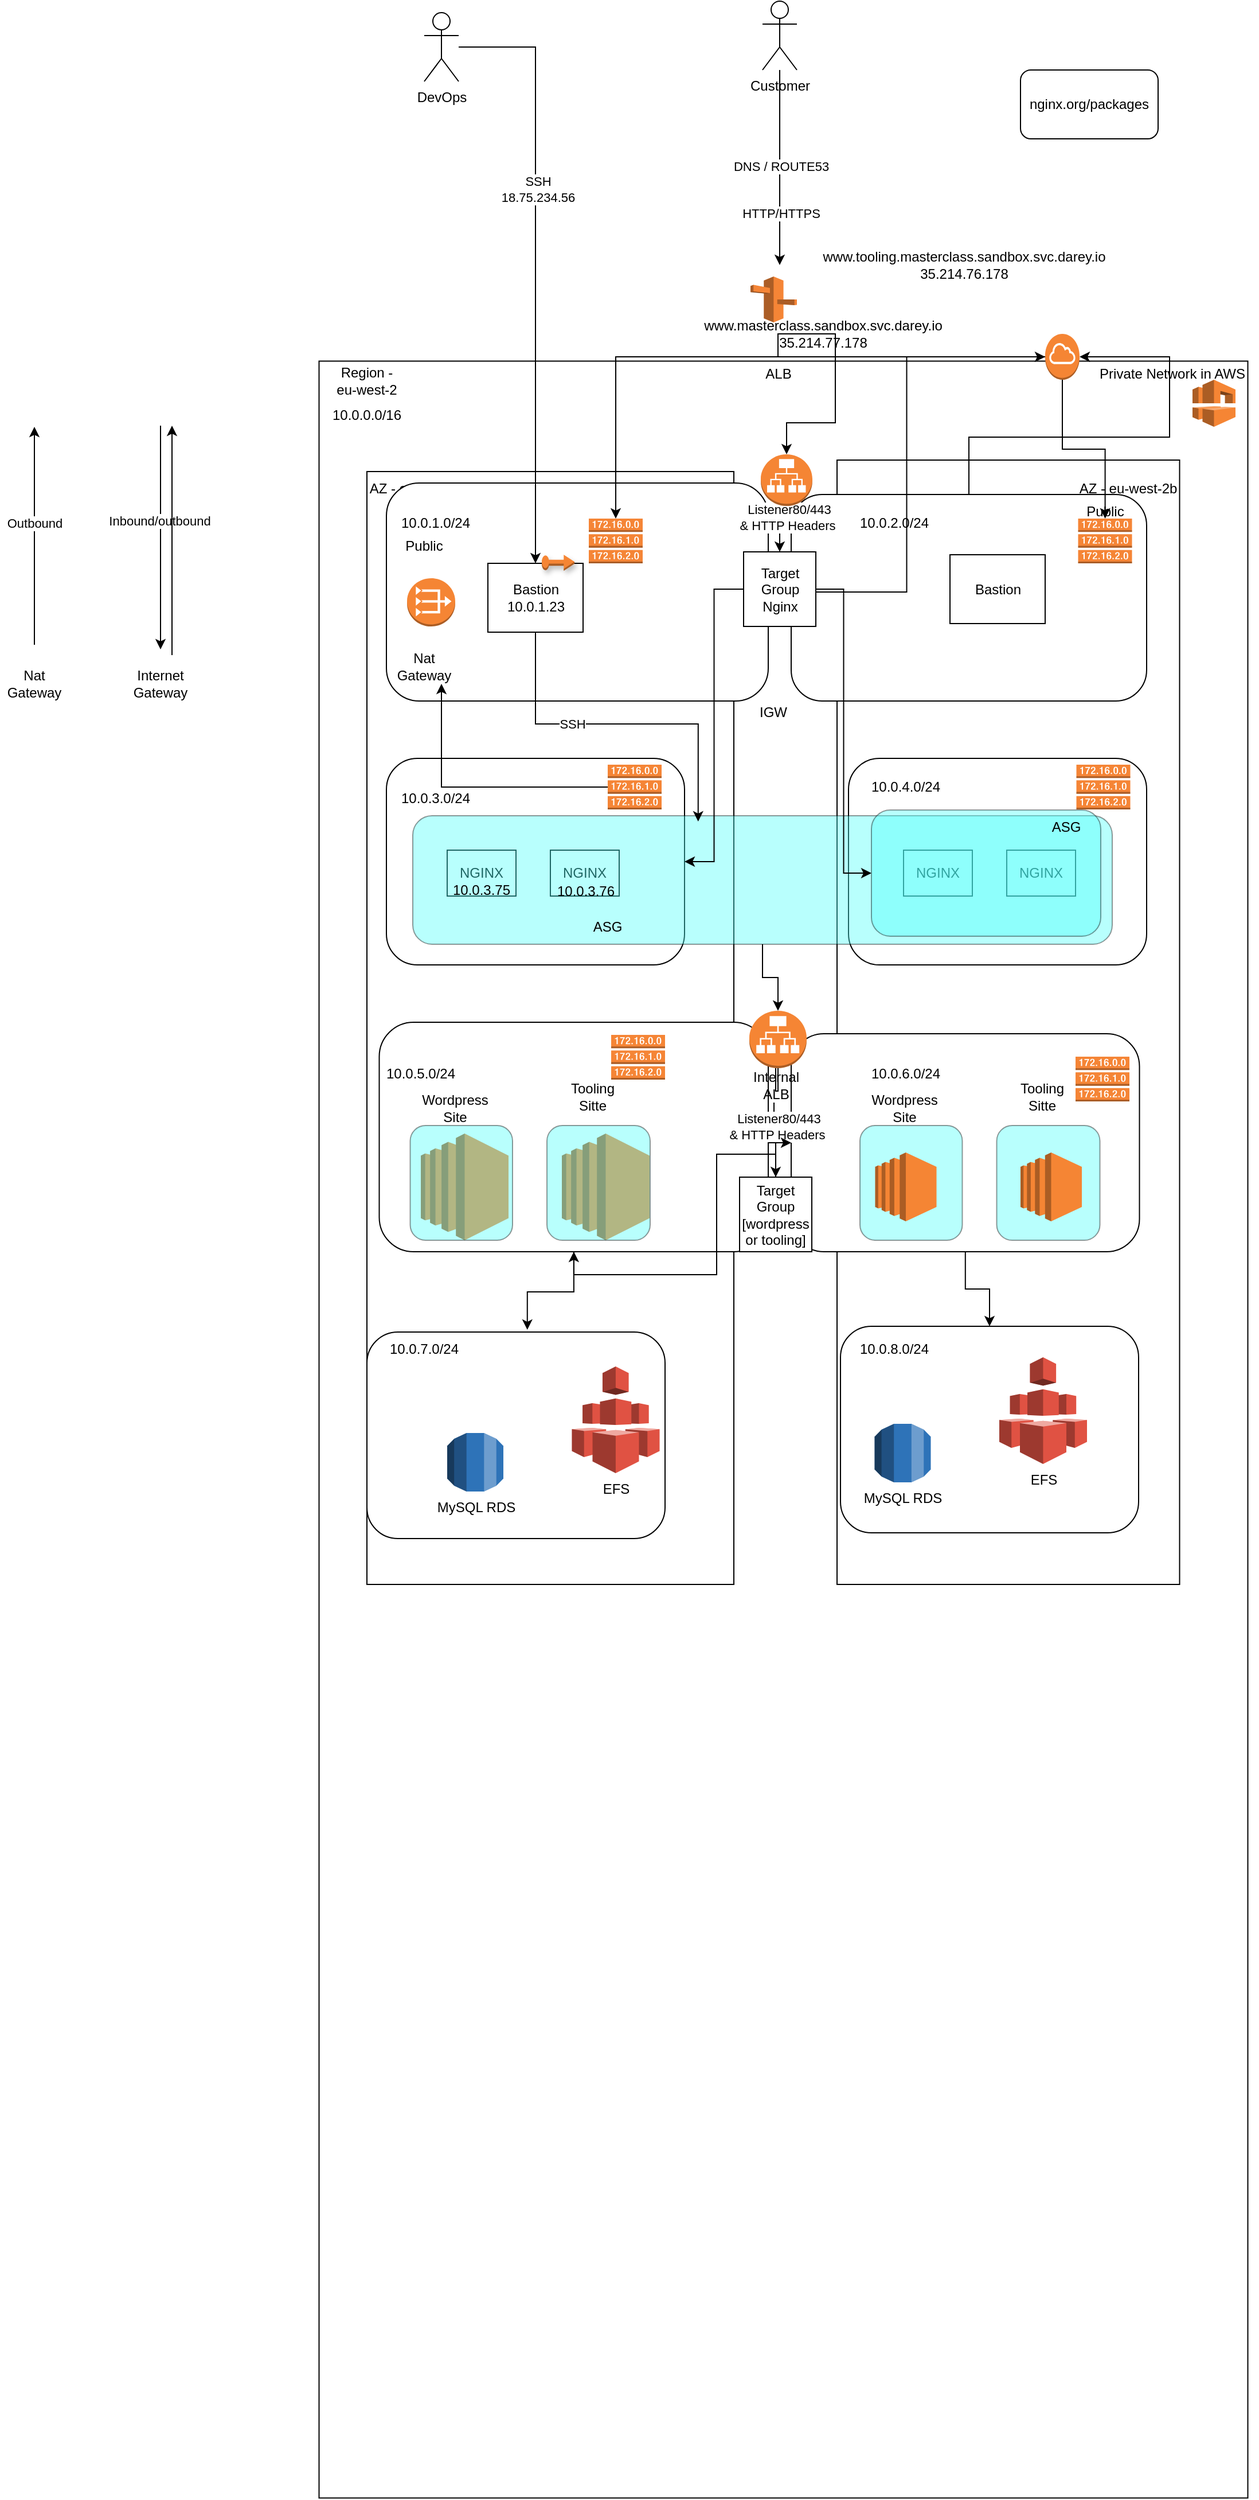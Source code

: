 <mxfile version="17.1.2" type="device"><diagram id="JI69Sy16UBji_XFjZy_T" name="Page-1"><mxGraphModel dx="2018" dy="1878" grid="1" gridSize="10" guides="1" tooltips="1" connect="1" arrows="1" fold="1" page="1" pageScale="1" pageWidth="827" pageHeight="1169" math="0" shadow="0"><root><mxCell id="0"/><mxCell id="1" parent="0"/><mxCell id="da3hAZXMNbzquWMs0aTG-2" value="" style="rounded=0;whiteSpace=wrap;html=1;rotation=-90;" parent="1" vertex="1"><mxGeometry x="-518" y="710" width="1862.5" height="810" as="geometry"/></mxCell><mxCell id="da3hAZXMNbzquWMs0aTG-3" value="" style="outlineConnect=0;dashed=0;verticalLabelPosition=bottom;verticalAlign=top;align=center;html=1;shape=mxgraph.aws3.vpc;fillColor=#F58534;gradientColor=none;" parent="1" vertex="1"><mxGeometry x="770" y="200" width="37.5" height="41" as="geometry"/></mxCell><mxCell id="da3hAZXMNbzquWMs0aTG-4" value="Private Network in AWS" style="text;html=1;strokeColor=none;fillColor=none;align=center;verticalAlign=middle;whiteSpace=wrap;rounded=0;" parent="1" vertex="1"><mxGeometry x="678" y="190" width="148.75" height="10" as="geometry"/></mxCell><mxCell id="da3hAZXMNbzquWMs0aTG-9" style="edgeStyle=orthogonalEdgeStyle;rounded=0;orthogonalLoop=1;jettySize=auto;html=1;" parent="1" source="da3hAZXMNbzquWMs0aTG-5" edge="1"><mxGeometry relative="1" as="geometry"><mxPoint x="410" y="100" as="targetPoint"/><Array as="points"><mxPoint x="410" y="20"/><mxPoint x="410" y="20"/></Array></mxGeometry></mxCell><mxCell id="da3hAZXMNbzquWMs0aTG-11" value="DNS / ROUTE53" style="edgeLabel;html=1;align=center;verticalAlign=middle;resizable=0;points=[];" parent="da3hAZXMNbzquWMs0aTG-9" vertex="1" connectable="0"><mxGeometry x="-0.012" y="1" relative="1" as="geometry"><mxPoint as="offset"/></mxGeometry></mxCell><mxCell id="da3hAZXMNbzquWMs0aTG-134" value="HTTP/HTTPS" style="edgeLabel;html=1;align=center;verticalAlign=middle;resizable=0;points=[];" parent="da3hAZXMNbzquWMs0aTG-9" vertex="1" connectable="0"><mxGeometry x="0.471" y="1" relative="1" as="geometry"><mxPoint as="offset"/></mxGeometry></mxCell><mxCell id="da3hAZXMNbzquWMs0aTG-5" value="Customer" style="shape=umlActor;verticalLabelPosition=bottom;verticalAlign=top;html=1;outlineConnect=0;" parent="1" vertex="1"><mxGeometry x="395" y="-130" width="30" height="60" as="geometry"/></mxCell><mxCell id="da3hAZXMNbzquWMs0aTG-8" value="www.masterclass.sandbox.svc.darey.io&lt;br&gt;35.214.77.178" style="text;html=1;strokeColor=none;fillColor=none;align=center;verticalAlign=middle;whiteSpace=wrap;rounded=0;" parent="1" vertex="1"><mxGeometry x="395" y="140" width="106" height="40" as="geometry"/></mxCell><mxCell id="da3hAZXMNbzquWMs0aTG-10" value="" style="outlineConnect=0;dashed=0;verticalLabelPosition=bottom;verticalAlign=top;align=center;html=1;shape=mxgraph.aws3.route_53;fillColor=#F58536;gradientColor=none;" parent="1" vertex="1"><mxGeometry x="384.5" y="110" width="40.5" height="40" as="geometry"/></mxCell><mxCell id="da3hAZXMNbzquWMs0aTG-12" value="10.0.0.0/16" style="text;html=1;strokeColor=none;fillColor=none;align=center;verticalAlign=middle;whiteSpace=wrap;rounded=0;" parent="1" vertex="1"><mxGeometry x="20" y="215.5" width="60" height="30" as="geometry"/></mxCell><mxCell id="da3hAZXMNbzquWMs0aTG-13" value="" style="rounded=0;whiteSpace=wrap;html=1;" parent="1" vertex="1"><mxGeometry x="50" y="280" width="320" height="970" as="geometry"/></mxCell><mxCell id="da3hAZXMNbzquWMs0aTG-14" value="Region - eu-west-2" style="text;html=1;strokeColor=none;fillColor=none;align=center;verticalAlign=middle;whiteSpace=wrap;rounded=0;" parent="1" vertex="1"><mxGeometry x="20" y="185.5" width="60" height="30" as="geometry"/></mxCell><mxCell id="da3hAZXMNbzquWMs0aTG-15" value="AZ - eu-west-2a" style="text;html=1;strokeColor=none;fillColor=none;align=center;verticalAlign=middle;whiteSpace=wrap;rounded=0;" parent="1" vertex="1"><mxGeometry x="50" y="280" width="90" height="30" as="geometry"/></mxCell><mxCell id="da3hAZXMNbzquWMs0aTG-16" value="" style="rounded=0;whiteSpace=wrap;html=1;" parent="1" vertex="1"><mxGeometry x="460" y="270" width="298.75" height="980" as="geometry"/></mxCell><mxCell id="da3hAZXMNbzquWMs0aTG-17" value="AZ - eu-west-2b" style="text;html=1;strokeColor=none;fillColor=none;align=center;verticalAlign=middle;whiteSpace=wrap;rounded=0;" parent="1" vertex="1"><mxGeometry x="668.75" y="280" width="90" height="30" as="geometry"/></mxCell><mxCell id="da3hAZXMNbzquWMs0aTG-25" value="" style="rounded=1;whiteSpace=wrap;html=1;" parent="1" vertex="1"><mxGeometry x="463" y="1025" width="260" height="180" as="geometry"/></mxCell><mxCell id="da3hAZXMNbzquWMs0aTG-132" style="edgeStyle=orthogonalEdgeStyle;rounded=0;orthogonalLoop=1;jettySize=auto;html=1;entryX=0.5;entryY=0;entryDx=0;entryDy=0;" parent="1" source="da3hAZXMNbzquWMs0aTG-30" target="da3hAZXMNbzquWMs0aTG-25" edge="1"><mxGeometry relative="1" as="geometry"/></mxCell><mxCell id="da3hAZXMNbzquWMs0aTG-30" value="" style="rounded=1;whiteSpace=wrap;html=1;" parent="1" vertex="1"><mxGeometry x="420" y="770" width="303.75" height="190" as="geometry"/></mxCell><mxCell id="da3hAZXMNbzquWMs0aTG-31" value="" style="rounded=1;whiteSpace=wrap;html=1;" parent="1" vertex="1"><mxGeometry x="470" y="530" width="260" height="180" as="geometry"/></mxCell><mxCell id="da3hAZXMNbzquWMs0aTG-48" style="edgeStyle=orthogonalEdgeStyle;rounded=0;orthogonalLoop=1;jettySize=auto;html=1;entryX=1;entryY=0.5;entryDx=0;entryDy=0;entryPerimeter=0;" parent="1" source="da3hAZXMNbzquWMs0aTG-32" target="da3hAZXMNbzquWMs0aTG-46" edge="1"><mxGeometry relative="1" as="geometry"/></mxCell><mxCell id="da3hAZXMNbzquWMs0aTG-32" value="" style="rounded=1;whiteSpace=wrap;html=1;" parent="1" vertex="1"><mxGeometry x="420" y="300" width="310" height="180" as="geometry"/></mxCell><mxCell id="da3hAZXMNbzquWMs0aTG-34" value="" style="rounded=1;whiteSpace=wrap;html=1;" parent="1" vertex="1"><mxGeometry x="50" y="1030" width="260" height="180" as="geometry"/></mxCell><mxCell id="da3hAZXMNbzquWMs0aTG-131" style="edgeStyle=orthogonalEdgeStyle;rounded=0;orthogonalLoop=1;jettySize=auto;html=1;entryX=0.538;entryY=-0.011;entryDx=0;entryDy=0;entryPerimeter=0;" parent="1" source="da3hAZXMNbzquWMs0aTG-35" target="da3hAZXMNbzquWMs0aTG-34" edge="1"><mxGeometry relative="1" as="geometry"/></mxCell><mxCell id="da3hAZXMNbzquWMs0aTG-35" value="" style="rounded=1;whiteSpace=wrap;html=1;" parent="1" vertex="1"><mxGeometry x="60.75" y="760" width="339.25" height="200" as="geometry"/></mxCell><mxCell id="da3hAZXMNbzquWMs0aTG-36" value="" style="rounded=1;whiteSpace=wrap;html=1;" parent="1" vertex="1"><mxGeometry x="67" y="530" width="260" height="180" as="geometry"/></mxCell><mxCell id="da3hAZXMNbzquWMs0aTG-47" style="edgeStyle=orthogonalEdgeStyle;rounded=0;orthogonalLoop=1;jettySize=auto;html=1;entryX=0;entryY=0.5;entryDx=0;entryDy=0;entryPerimeter=0;" parent="1" source="da3hAZXMNbzquWMs0aTG-37" target="da3hAZXMNbzquWMs0aTG-46" edge="1"><mxGeometry relative="1" as="geometry"/></mxCell><mxCell id="da3hAZXMNbzquWMs0aTG-37" value="" style="rounded=1;whiteSpace=wrap;html=1;" parent="1" vertex="1"><mxGeometry x="67" y="290" width="333" height="190" as="geometry"/></mxCell><mxCell id="da3hAZXMNbzquWMs0aTG-38" value="10.0.1.0/24" style="text;html=1;strokeColor=none;fillColor=none;align=center;verticalAlign=middle;whiteSpace=wrap;rounded=0;" parent="1" vertex="1"><mxGeometry x="80" y="310" width="60" height="30" as="geometry"/></mxCell><mxCell id="da3hAZXMNbzquWMs0aTG-39" value="10.0.6.0/24" style="text;html=1;strokeColor=none;fillColor=none;align=center;verticalAlign=middle;whiteSpace=wrap;rounded=0;" parent="1" vertex="1"><mxGeometry x="490" y="790" width="60" height="30" as="geometry"/></mxCell><mxCell id="da3hAZXMNbzquWMs0aTG-40" value="10.0.4.0/24" style="text;html=1;strokeColor=none;fillColor=none;align=center;verticalAlign=middle;whiteSpace=wrap;rounded=0;" parent="1" vertex="1"><mxGeometry x="490" y="540" width="60" height="30" as="geometry"/></mxCell><mxCell id="da3hAZXMNbzquWMs0aTG-41" value="10.0.2.0/24" style="text;html=1;strokeColor=none;fillColor=none;align=center;verticalAlign=middle;whiteSpace=wrap;rounded=0;" parent="1" vertex="1"><mxGeometry x="480" y="310" width="60" height="30" as="geometry"/></mxCell><mxCell id="da3hAZXMNbzquWMs0aTG-42" value="10.0.3.0/24" style="text;html=1;strokeColor=none;fillColor=none;align=center;verticalAlign=middle;whiteSpace=wrap;rounded=0;" parent="1" vertex="1"><mxGeometry x="80" y="550" width="60" height="30" as="geometry"/></mxCell><mxCell id="da3hAZXMNbzquWMs0aTG-43" value="10.0.8.0/24" style="text;html=1;strokeColor=none;fillColor=none;align=center;verticalAlign=middle;whiteSpace=wrap;rounded=0;" parent="1" vertex="1"><mxGeometry x="480" y="1030" width="60" height="30" as="geometry"/></mxCell><mxCell id="da3hAZXMNbzquWMs0aTG-44" value="10.0.7.0/24" style="text;html=1;strokeColor=none;fillColor=none;align=center;verticalAlign=middle;whiteSpace=wrap;rounded=0;" parent="1" vertex="1"><mxGeometry x="70" y="1030" width="60" height="30" as="geometry"/></mxCell><mxCell id="da3hAZXMNbzquWMs0aTG-45" value="10.0.5.0/24" style="text;html=1;strokeColor=none;fillColor=none;align=center;verticalAlign=middle;whiteSpace=wrap;rounded=0;" parent="1" vertex="1"><mxGeometry x="67" y="790" width="60" height="30" as="geometry"/></mxCell><mxCell id="da3hAZXMNbzquWMs0aTG-78" style="edgeStyle=orthogonalEdgeStyle;rounded=0;orthogonalLoop=1;jettySize=auto;html=1;" parent="1" source="da3hAZXMNbzquWMs0aTG-46" target="da3hAZXMNbzquWMs0aTG-76" edge="1"><mxGeometry relative="1" as="geometry"/></mxCell><mxCell id="da3hAZXMNbzquWMs0aTG-80" style="edgeStyle=orthogonalEdgeStyle;rounded=0;orthogonalLoop=1;jettySize=auto;html=1;" parent="1" source="da3hAZXMNbzquWMs0aTG-46" target="da3hAZXMNbzquWMs0aTG-77" edge="1"><mxGeometry relative="1" as="geometry"/></mxCell><mxCell id="da3hAZXMNbzquWMs0aTG-46" value="" style="outlineConnect=0;dashed=0;verticalLabelPosition=bottom;verticalAlign=top;align=center;html=1;shape=mxgraph.aws3.internet_gateway;fillColor=#F58534;gradientColor=none;" parent="1" vertex="1"><mxGeometry x="641.5" y="160" width="30" height="40" as="geometry"/></mxCell><mxCell id="da3hAZXMNbzquWMs0aTG-49" value="Public" style="text;html=1;strokeColor=none;fillColor=none;align=center;verticalAlign=middle;whiteSpace=wrap;rounded=0;" parent="1" vertex="1"><mxGeometry x="70" y="330" width="60" height="30" as="geometry"/></mxCell><mxCell id="da3hAZXMNbzquWMs0aTG-50" value="Public" style="text;html=1;strokeColor=none;fillColor=none;align=center;verticalAlign=middle;whiteSpace=wrap;rounded=0;" parent="1" vertex="1"><mxGeometry x="663.75" y="300" width="60" height="30" as="geometry"/></mxCell><mxCell id="da3hAZXMNbzquWMs0aTG-51" value="NGINX" style="rounded=0;whiteSpace=wrap;html=1;" parent="1" vertex="1"><mxGeometry x="120" y="610" width="60" height="40" as="geometry"/></mxCell><mxCell id="da3hAZXMNbzquWMs0aTG-52" value="NGINX" style="rounded=0;whiteSpace=wrap;html=1;" parent="1" vertex="1"><mxGeometry x="210" y="610" width="60" height="40" as="geometry"/></mxCell><mxCell id="da3hAZXMNbzquWMs0aTG-53" value="NGINX" style="rounded=0;whiteSpace=wrap;html=1;" parent="1" vertex="1"><mxGeometry x="518" y="610" width="60" height="40" as="geometry"/></mxCell><mxCell id="da3hAZXMNbzquWMs0aTG-54" value="NGINX" style="rounded=0;whiteSpace=wrap;html=1;" parent="1" vertex="1"><mxGeometry x="608" y="610" width="60" height="40" as="geometry"/></mxCell><mxCell id="da3hAZXMNbzquWMs0aTG-109" style="edgeStyle=orthogonalEdgeStyle;rounded=0;orthogonalLoop=1;jettySize=auto;html=1;" parent="1" source="da3hAZXMNbzquWMs0aTG-57" target="da3hAZXMNbzquWMs0aTG-106" edge="1"><mxGeometry relative="1" as="geometry"/></mxCell><mxCell id="da3hAZXMNbzquWMs0aTG-57" value="" style="rounded=1;whiteSpace=wrap;html=1;fillColor=#4FFFF9;opacity=40;" parent="1" vertex="1"><mxGeometry x="90" y="580" width="610" height="112" as="geometry"/></mxCell><mxCell id="da3hAZXMNbzquWMs0aTG-62" style="edgeStyle=orthogonalEdgeStyle;rounded=0;orthogonalLoop=1;jettySize=auto;html=1;" parent="1" source="da3hAZXMNbzquWMs0aTG-55" target="da3hAZXMNbzquWMs0aTG-60" edge="1"><mxGeometry relative="1" as="geometry"/></mxCell><mxCell id="da3hAZXMNbzquWMs0aTG-64" value="Listener80/443&lt;br&gt;&amp;amp; HTTP Headers&amp;nbsp;" style="edgeLabel;html=1;align=center;verticalAlign=middle;resizable=0;points=[];" parent="da3hAZXMNbzquWMs0aTG-62" vertex="1" connectable="0"><mxGeometry x="-0.56" y="2" relative="1" as="geometry"><mxPoint as="offset"/></mxGeometry></mxCell><mxCell id="da3hAZXMNbzquWMs0aTG-55" value="" style="outlineConnect=0;dashed=0;verticalLabelPosition=bottom;verticalAlign=top;align=center;html=1;shape=mxgraph.aws3.application_load_balancer;fillColor=#F58534;gradientColor=none;" parent="1" vertex="1"><mxGeometry x="393.5" y="265" width="45" height="45" as="geometry"/></mxCell><mxCell id="da3hAZXMNbzquWMs0aTG-58" value="ASG" style="text;html=1;strokeColor=none;fillColor=none;align=center;verticalAlign=middle;whiteSpace=wrap;rounded=0;opacity=40;" parent="1" vertex="1"><mxGeometry x="230" y="662" width="60" height="30" as="geometry"/></mxCell><mxCell id="da3hAZXMNbzquWMs0aTG-65" style="edgeStyle=orthogonalEdgeStyle;rounded=0;orthogonalLoop=1;jettySize=auto;html=1;entryX=1;entryY=0.5;entryDx=0;entryDy=0;" parent="1" source="da3hAZXMNbzquWMs0aTG-60" target="da3hAZXMNbzquWMs0aTG-36" edge="1"><mxGeometry relative="1" as="geometry"/></mxCell><mxCell id="da3hAZXMNbzquWMs0aTG-68" style="edgeStyle=orthogonalEdgeStyle;rounded=0;orthogonalLoop=1;jettySize=auto;html=1;entryX=0;entryY=0.5;entryDx=0;entryDy=0;" parent="1" source="da3hAZXMNbzquWMs0aTG-60" target="da3hAZXMNbzquWMs0aTG-66" edge="1"><mxGeometry relative="1" as="geometry"/></mxCell><mxCell id="da3hAZXMNbzquWMs0aTG-60" value="Target Group Nginx" style="rounded=0;whiteSpace=wrap;html=1;fillColor=#FFFFFF;" parent="1" vertex="1"><mxGeometry x="378.5" y="350" width="63" height="65" as="geometry"/></mxCell><mxCell id="nbZJXZsdFh23VbBj3c0N-5" style="edgeStyle=orthogonalEdgeStyle;rounded=0;orthogonalLoop=1;jettySize=auto;html=1;exitX=0.5;exitY=0;exitDx=0;exitDy=0;entryX=0.5;entryY=0;entryDx=0;entryDy=0;entryPerimeter=0;" edge="1" parent="1" source="da3hAZXMNbzquWMs0aTG-63" target="da3hAZXMNbzquWMs0aTG-55"><mxGeometry relative="1" as="geometry"/></mxCell><mxCell id="da3hAZXMNbzquWMs0aTG-63" value="ALB" style="text;html=1;strokeColor=none;fillColor=none;align=center;verticalAlign=middle;whiteSpace=wrap;rounded=0;" parent="1" vertex="1"><mxGeometry x="378.5" y="180" width="60" height="30" as="geometry"/></mxCell><mxCell id="da3hAZXMNbzquWMs0aTG-66" value="" style="rounded=1;whiteSpace=wrap;html=1;fillColor=#4FFFF9;opacity=40;" parent="1" vertex="1"><mxGeometry x="490" y="575" width="200" height="110" as="geometry"/></mxCell><mxCell id="da3hAZXMNbzquWMs0aTG-67" value="ASG" style="text;html=1;strokeColor=none;fillColor=none;align=center;verticalAlign=middle;whiteSpace=wrap;rounded=0;opacity=40;" parent="1" vertex="1"><mxGeometry x="630" y="575" width="60" height="30" as="geometry"/></mxCell><mxCell id="da3hAZXMNbzquWMs0aTG-83" style="edgeStyle=orthogonalEdgeStyle;rounded=0;orthogonalLoop=1;jettySize=auto;html=1;entryX=0.408;entryY=0.045;entryDx=0;entryDy=0;entryPerimeter=0;" parent="1" source="da3hAZXMNbzquWMs0aTG-69" target="da3hAZXMNbzquWMs0aTG-57" edge="1"><mxGeometry relative="1" as="geometry"/></mxCell><mxCell id="-nb7mKBHebV6GlGJs7d9-1" value="SSH" style="edgeLabel;html=1;align=center;verticalAlign=middle;resizable=0;points=[];" parent="da3hAZXMNbzquWMs0aTG-83" vertex="1" connectable="0"><mxGeometry x="-0.274" relative="1" as="geometry"><mxPoint as="offset"/></mxGeometry></mxCell><mxCell id="da3hAZXMNbzquWMs0aTG-69" value="Bastion&lt;br&gt;10.0.1.23&lt;br&gt;" style="rounded=0;whiteSpace=wrap;html=1;fillColor=#FFFFFF;" parent="1" vertex="1"><mxGeometry x="155.5" y="360" width="83" height="60" as="geometry"/></mxCell><mxCell id="da3hAZXMNbzquWMs0aTG-70" value="Bastion" style="rounded=0;whiteSpace=wrap;html=1;fillColor=#FFFFFF;" parent="1" vertex="1"><mxGeometry x="558.5" y="352.5" width="83" height="60" as="geometry"/></mxCell><mxCell id="da3hAZXMNbzquWMs0aTG-74" style="edgeStyle=orthogonalEdgeStyle;rounded=0;orthogonalLoop=1;jettySize=auto;html=1;" parent="1" source="da3hAZXMNbzquWMs0aTG-71" target="da3hAZXMNbzquWMs0aTG-69" edge="1"><mxGeometry relative="1" as="geometry"/></mxCell><mxCell id="da3hAZXMNbzquWMs0aTG-75" value="SSH&lt;br&gt;18.75.234.56&lt;br&gt;" style="edgeLabel;html=1;align=center;verticalAlign=middle;resizable=0;points=[];" parent="da3hAZXMNbzquWMs0aTG-74" vertex="1" connectable="0"><mxGeometry x="-0.267" y="2" relative="1" as="geometry"><mxPoint y="1" as="offset"/></mxGeometry></mxCell><mxCell id="da3hAZXMNbzquWMs0aTG-71" value="DevOps" style="shape=umlActor;verticalLabelPosition=bottom;verticalAlign=top;html=1;outlineConnect=0;" parent="1" vertex="1"><mxGeometry x="100" y="-120" width="30" height="60" as="geometry"/></mxCell><mxCell id="da3hAZXMNbzquWMs0aTG-76" value="" style="outlineConnect=0;dashed=0;verticalLabelPosition=bottom;verticalAlign=top;align=center;html=1;shape=mxgraph.aws3.route_table;fillColor=#F58536;gradientColor=none;" parent="1" vertex="1"><mxGeometry x="243.5" y="321" width="47" height="39" as="geometry"/></mxCell><mxCell id="da3hAZXMNbzquWMs0aTG-77" value="" style="outlineConnect=0;dashed=0;verticalLabelPosition=bottom;verticalAlign=top;align=center;html=1;shape=mxgraph.aws3.route_table;fillColor=#F58536;gradientColor=none;" parent="1" vertex="1"><mxGeometry x="670.25" y="321" width="47" height="39" as="geometry"/></mxCell><mxCell id="da3hAZXMNbzquWMs0aTG-79" value="IGW" style="text;html=1;strokeColor=none;fillColor=none;align=center;verticalAlign=middle;whiteSpace=wrap;rounded=0;" parent="1" vertex="1"><mxGeometry x="393.25" y="480" width="23" height="20" as="geometry"/></mxCell><mxCell id="da3hAZXMNbzquWMs0aTG-81" value="10.0.3.75" style="text;html=1;strokeColor=none;fillColor=none;align=center;verticalAlign=middle;whiteSpace=wrap;rounded=0;" parent="1" vertex="1"><mxGeometry x="140" y="640" width="20" height="9" as="geometry"/></mxCell><mxCell id="da3hAZXMNbzquWMs0aTG-82" value="10.0.3.76" style="text;html=1;strokeColor=none;fillColor=none;align=center;verticalAlign=middle;whiteSpace=wrap;rounded=0;" parent="1" vertex="1"><mxGeometry x="231" y="641" width="20" height="9" as="geometry"/></mxCell><mxCell id="da3hAZXMNbzquWMs0aTG-84" value="nginx.org/packages" style="rounded=1;whiteSpace=wrap;html=1;fillColor=#FFFFFF;" parent="1" vertex="1"><mxGeometry x="620" y="-70" width="120" height="60" as="geometry"/></mxCell><mxCell id="da3hAZXMNbzquWMs0aTG-85" value="" style="outlineConnect=0;dashed=0;verticalLabelPosition=bottom;verticalAlign=top;align=center;html=1;shape=mxgraph.aws3.vpc_nat_gateway;fillColor=#F58534;gradientColor=none;fontStyle=1" parent="1" vertex="1"><mxGeometry x="85" y="373" width="42" height="42" as="geometry"/></mxCell><mxCell id="da3hAZXMNbzquWMs0aTG-89" value="Nat Gateway" style="text;html=1;strokeColor=none;fillColor=none;align=center;verticalAlign=middle;whiteSpace=wrap;rounded=0;" parent="1" vertex="1"><mxGeometry x="70" y="435" width="60" height="30" as="geometry"/></mxCell><mxCell id="da3hAZXMNbzquWMs0aTG-90" value="" style="endArrow=classic;html=1;rounded=0;" parent="1" edge="1"><mxGeometry width="50" height="50" relative="1" as="geometry"><mxPoint x="-240" y="431" as="sourcePoint"/><mxPoint x="-240" y="241" as="targetPoint"/></mxGeometry></mxCell><mxCell id="da3hAZXMNbzquWMs0aTG-92" value="Outbound" style="edgeLabel;html=1;align=center;verticalAlign=middle;resizable=0;points=[];" parent="da3hAZXMNbzquWMs0aTG-90" vertex="1" connectable="0"><mxGeometry x="0.116" relative="1" as="geometry"><mxPoint as="offset"/></mxGeometry></mxCell><mxCell id="da3hAZXMNbzquWMs0aTG-91" value="" style="endArrow=classic;html=1;rounded=0;" parent="1" edge="1"><mxGeometry width="50" height="50" relative="1" as="geometry"><mxPoint x="-130" y="240" as="sourcePoint"/><mxPoint x="-130" y="435" as="targetPoint"/></mxGeometry></mxCell><mxCell id="da3hAZXMNbzquWMs0aTG-93" value="Inbound/outbound&lt;br&gt;" style="edgeLabel;html=1;align=center;verticalAlign=middle;resizable=0;points=[];" parent="da3hAZXMNbzquWMs0aTG-91" vertex="1" connectable="0"><mxGeometry x="-0.149" y="-1" relative="1" as="geometry"><mxPoint as="offset"/></mxGeometry></mxCell><mxCell id="da3hAZXMNbzquWMs0aTG-94" value="Nat Gateway" style="text;html=1;strokeColor=none;fillColor=none;align=center;verticalAlign=middle;whiteSpace=wrap;rounded=0;" parent="1" vertex="1"><mxGeometry x="-270" y="450" width="60" height="30" as="geometry"/></mxCell><mxCell id="da3hAZXMNbzquWMs0aTG-95" value="Internet Gateway" style="text;html=1;strokeColor=none;fillColor=none;align=center;verticalAlign=middle;whiteSpace=wrap;rounded=0;" parent="1" vertex="1"><mxGeometry x="-160" y="450" width="60" height="30" as="geometry"/></mxCell><mxCell id="da3hAZXMNbzquWMs0aTG-97" style="edgeStyle=orthogonalEdgeStyle;rounded=0;orthogonalLoop=1;jettySize=auto;html=1;entryX=0.75;entryY=1;entryDx=0;entryDy=0;" parent="1" source="da3hAZXMNbzquWMs0aTG-96" target="da3hAZXMNbzquWMs0aTG-89" edge="1"><mxGeometry relative="1" as="geometry"/></mxCell><mxCell id="da3hAZXMNbzquWMs0aTG-96" value="" style="outlineConnect=0;dashed=0;verticalLabelPosition=bottom;verticalAlign=top;align=center;html=1;shape=mxgraph.aws3.route_table;fillColor=#F58536;gradientColor=none;" parent="1" vertex="1"><mxGeometry x="260" y="535.5" width="47" height="39" as="geometry"/></mxCell><mxCell id="da3hAZXMNbzquWMs0aTG-100" value="" style="outlineConnect=0;dashed=0;verticalLabelPosition=bottom;verticalAlign=top;align=center;html=1;shape=mxgraph.aws3.ec2;fillColor=#F58534;gradientColor=none;" parent="1" vertex="1"><mxGeometry x="97" y="857" width="76.5" height="93" as="geometry"/></mxCell><mxCell id="da3hAZXMNbzquWMs0aTG-101" value="" style="rounded=1;whiteSpace=wrap;html=1;fillColor=#4FFFF9;opacity=40;" parent="1" vertex="1"><mxGeometry x="87.75" y="850" width="89.25" height="100" as="geometry"/></mxCell><mxCell id="da3hAZXMNbzquWMs0aTG-102" value="" style="outlineConnect=0;dashed=0;verticalLabelPosition=bottom;verticalAlign=top;align=center;html=1;shape=mxgraph.aws3.ec2;fillColor=#F58534;gradientColor=none;" parent="1" vertex="1"><mxGeometry x="220" y="857" width="76.5" height="93" as="geometry"/></mxCell><mxCell id="da3hAZXMNbzquWMs0aTG-103" value="" style="rounded=1;whiteSpace=wrap;html=1;fillColor=#4FFFF9;opacity=40;" parent="1" vertex="1"><mxGeometry x="207" y="850" width="90" height="100" as="geometry"/></mxCell><mxCell id="da3hAZXMNbzquWMs0aTG-104" value="Wordpress Site" style="text;html=1;strokeColor=none;fillColor=none;align=center;verticalAlign=middle;whiteSpace=wrap;rounded=0;" parent="1" vertex="1"><mxGeometry x="97" y="820" width="60" height="30" as="geometry"/></mxCell><mxCell id="da3hAZXMNbzquWMs0aTG-105" value="Tooling Sitte" style="text;html=1;strokeColor=none;fillColor=none;align=center;verticalAlign=middle;whiteSpace=wrap;rounded=0;" parent="1" vertex="1"><mxGeometry x="217" y="810" width="60" height="30" as="geometry"/></mxCell><mxCell id="da3hAZXMNbzquWMs0aTG-112" style="edgeStyle=orthogonalEdgeStyle;rounded=0;orthogonalLoop=1;jettySize=auto;html=1;entryX=0.5;entryY=0;entryDx=0;entryDy=0;startArrow=none;" parent="1" source="da3hAZXMNbzquWMs0aTG-107" target="da3hAZXMNbzquWMs0aTG-110" edge="1"><mxGeometry relative="1" as="geometry"><Array as="points"><mxPoint x="405" y="843"/><mxPoint x="407" y="843"/></Array></mxGeometry></mxCell><mxCell id="da3hAZXMNbzquWMs0aTG-122" value="Listener80/443&lt;br&gt;&amp;amp; HTTP Headers&amp;nbsp;" style="edgeLabel;html=1;align=center;verticalAlign=middle;resizable=0;points=[];" parent="da3hAZXMNbzquWMs0aTG-112" vertex="1" connectable="0"><mxGeometry x="-0.353" y="2" relative="1" as="geometry"><mxPoint y="1" as="offset"/></mxGeometry></mxCell><mxCell id="da3hAZXMNbzquWMs0aTG-106" value="" style="outlineConnect=0;dashed=0;verticalLabelPosition=bottom;verticalAlign=top;align=center;html=1;shape=mxgraph.aws3.application_load_balancer;fillColor=#F58534;gradientColor=none;" parent="1" vertex="1"><mxGeometry x="383.5" y="750" width="50" height="50" as="geometry"/></mxCell><mxCell id="da3hAZXMNbzquWMs0aTG-114" style="edgeStyle=orthogonalEdgeStyle;rounded=0;orthogonalLoop=1;jettySize=auto;html=1;" parent="1" source="da3hAZXMNbzquWMs0aTG-110" target="da3hAZXMNbzquWMs0aTG-35" edge="1"><mxGeometry relative="1" as="geometry"/></mxCell><mxCell id="da3hAZXMNbzquWMs0aTG-115" style="edgeStyle=orthogonalEdgeStyle;rounded=0;orthogonalLoop=1;jettySize=auto;html=1;entryX=0;entryY=0.5;entryDx=0;entryDy=0;" parent="1" source="da3hAZXMNbzquWMs0aTG-110" target="da3hAZXMNbzquWMs0aTG-30" edge="1"><mxGeometry relative="1" as="geometry"/></mxCell><mxCell id="da3hAZXMNbzquWMs0aTG-110" value="Target Group [wordpress or tooling]" style="rounded=0;whiteSpace=wrap;html=1;fillColor=#FFFFFF;" parent="1" vertex="1"><mxGeometry x="375" y="895" width="63" height="65" as="geometry"/></mxCell><mxCell id="da3hAZXMNbzquWMs0aTG-107" value="Internal ALB" style="text;html=1;strokeColor=none;fillColor=none;align=center;verticalAlign=middle;whiteSpace=wrap;rounded=0;" parent="1" vertex="1"><mxGeometry x="376.5" y="800" width="60" height="30" as="geometry"/></mxCell><mxCell id="da3hAZXMNbzquWMs0aTG-113" value="" style="edgeStyle=orthogonalEdgeStyle;rounded=0;orthogonalLoop=1;jettySize=auto;html=1;entryX=0.5;entryY=0;entryDx=0;entryDy=0;endArrow=none;" parent="1" source="da3hAZXMNbzquWMs0aTG-106" target="da3hAZXMNbzquWMs0aTG-107" edge="1"><mxGeometry relative="1" as="geometry"><mxPoint x="405" y="790" as="sourcePoint"/><mxPoint x="406.5" y="895" as="targetPoint"/><Array as="points"/></mxGeometry></mxCell><mxCell id="da3hAZXMNbzquWMs0aTG-116" value="" style="rounded=1;whiteSpace=wrap;html=1;fillColor=#4FFFF9;opacity=40;" parent="1" vertex="1"><mxGeometry x="480" y="850" width="89.25" height="100" as="geometry"/></mxCell><mxCell id="da3hAZXMNbzquWMs0aTG-117" value="" style="rounded=1;whiteSpace=wrap;html=1;fillColor=#4FFFF9;opacity=40;" parent="1" vertex="1"><mxGeometry x="599.25" y="850" width="90" height="100" as="geometry"/></mxCell><mxCell id="da3hAZXMNbzquWMs0aTG-118" value="Wordpress Site" style="text;html=1;strokeColor=none;fillColor=none;align=center;verticalAlign=middle;whiteSpace=wrap;rounded=0;" parent="1" vertex="1"><mxGeometry x="489.25" y="820" width="60" height="30" as="geometry"/></mxCell><mxCell id="da3hAZXMNbzquWMs0aTG-119" value="Tooling Sitte" style="text;html=1;strokeColor=none;fillColor=none;align=center;verticalAlign=middle;whiteSpace=wrap;rounded=0;" parent="1" vertex="1"><mxGeometry x="609.25" y="810" width="60" height="30" as="geometry"/></mxCell><mxCell id="da3hAZXMNbzquWMs0aTG-120" value="" style="outlineConnect=0;dashed=0;verticalLabelPosition=bottom;verticalAlign=top;align=center;html=1;shape=mxgraph.aws3.ec2;fillColor=#F58534;gradientColor=none;" parent="1" vertex="1"><mxGeometry x="493.25" y="873.5" width="53.5" height="60" as="geometry"/></mxCell><mxCell id="da3hAZXMNbzquWMs0aTG-121" value="" style="outlineConnect=0;dashed=0;verticalLabelPosition=bottom;verticalAlign=top;align=center;html=1;shape=mxgraph.aws3.ec2;fillColor=#F58534;gradientColor=none;" parent="1" vertex="1"><mxGeometry x="620" y="873.5" width="53.5" height="60" as="geometry"/></mxCell><mxCell id="da3hAZXMNbzquWMs0aTG-123" value="&lt;span&gt;MySQL RDS&lt;/span&gt;" style="outlineConnect=0;dashed=0;verticalLabelPosition=bottom;verticalAlign=top;align=center;html=1;shape=mxgraph.aws3.rds;fillColor=#2E73B8;gradientColor=none;" parent="1" vertex="1"><mxGeometry x="120" y="1118" width="49" height="51" as="geometry"/></mxCell><mxCell id="da3hAZXMNbzquWMs0aTG-125" value="EFS" style="outlineConnect=0;dashed=0;verticalLabelPosition=bottom;verticalAlign=top;align=center;html=1;shape=mxgraph.aws3.efs;fillColor=#E05243;gradientColor=none;" parent="1" vertex="1"><mxGeometry x="228.75" y="1060" width="76.5" height="93" as="geometry"/></mxCell><mxCell id="da3hAZXMNbzquWMs0aTG-127" value="&lt;span&gt;MySQL RDS&lt;/span&gt;" style="outlineConnect=0;dashed=0;verticalLabelPosition=bottom;verticalAlign=top;align=center;html=1;shape=mxgraph.aws3.rds;fillColor=#2E73B8;gradientColor=none;" parent="1" vertex="1"><mxGeometry x="492.75" y="1110" width="49" height="51" as="geometry"/></mxCell><mxCell id="da3hAZXMNbzquWMs0aTG-128" value="EFS" style="outlineConnect=0;dashed=0;verticalLabelPosition=bottom;verticalAlign=top;align=center;html=1;shape=mxgraph.aws3.efs;fillColor=#E05243;gradientColor=none;" parent="1" vertex="1"><mxGeometry x="601.5" y="1052" width="76.5" height="93" as="geometry"/></mxCell><mxCell id="da3hAZXMNbzquWMs0aTG-133" value="www.tooling.masterclass.sandbox.svc.darey.io&lt;br&gt;35.214.76.178" style="text;html=1;strokeColor=none;fillColor=none;align=center;verticalAlign=middle;whiteSpace=wrap;rounded=0;" parent="1" vertex="1"><mxGeometry x="518" y="80" width="106" height="40" as="geometry"/></mxCell><mxCell id="da3hAZXMNbzquWMs0aTG-135" value="" style="endArrow=classic;html=1;rounded=0;" parent="1" edge="1"><mxGeometry width="50" height="50" relative="1" as="geometry"><mxPoint x="-120" y="440" as="sourcePoint"/><mxPoint x="-120" y="240" as="targetPoint"/></mxGeometry></mxCell><mxCell id="da3hAZXMNbzquWMs0aTG-137" value="" style="outlineConnect=0;dashed=0;verticalLabelPosition=bottom;verticalAlign=top;align=center;html=1;shape=mxgraph.aws3.route_table;fillColor=#F58536;gradientColor=none;" parent="1" vertex="1"><mxGeometry x="668.75" y="535.5" width="47" height="39" as="geometry"/></mxCell><mxCell id="da3hAZXMNbzquWMs0aTG-138" value="" style="outlineConnect=0;dashed=0;verticalLabelPosition=bottom;verticalAlign=top;align=center;html=1;shape=mxgraph.aws3.route_table;fillColor=#F58536;gradientColor=none;" parent="1" vertex="1"><mxGeometry x="668" y="790" width="47" height="39" as="geometry"/></mxCell><mxCell id="da3hAZXMNbzquWMs0aTG-139" value="" style="outlineConnect=0;dashed=0;verticalLabelPosition=bottom;verticalAlign=top;align=center;html=1;shape=mxgraph.aws3.route_table;fillColor=#F58536;gradientColor=none;" parent="1" vertex="1"><mxGeometry x="263" y="771" width="47" height="39" as="geometry"/></mxCell><mxCell id="-nb7mKBHebV6GlGJs7d9-2" value="" style="outlineConnect=0;dashed=0;verticalLabelPosition=bottom;verticalAlign=top;align=center;html=1;shape=mxgraph.aws3.elastic_ip;fillColor=#F58534;gradientColor=none;shadow=1;" parent="1" vertex="1"><mxGeometry x="202.5" y="352.5" width="28.5" height="14" as="geometry"/></mxCell></root></mxGraphModel></diagram></mxfile>